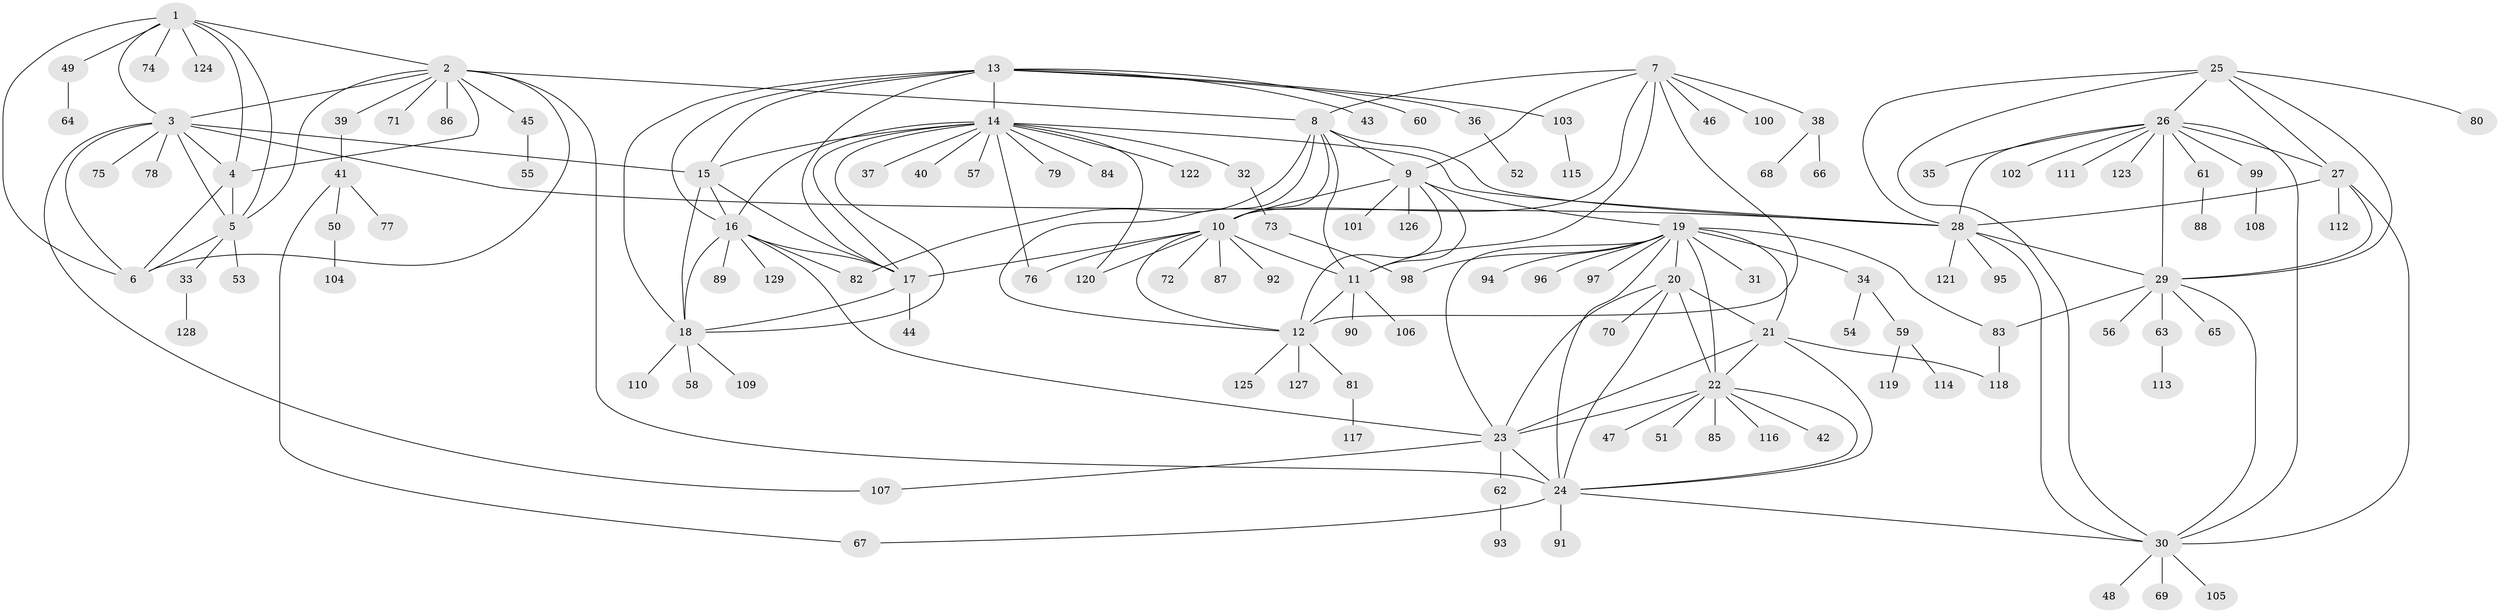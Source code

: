 // Generated by graph-tools (version 1.1) at 2025/02/03/09/25 03:02:43]
// undirected, 129 vertices, 192 edges
graph export_dot {
graph [start="1"]
  node [color=gray90,style=filled];
  1;
  2;
  3;
  4;
  5;
  6;
  7;
  8;
  9;
  10;
  11;
  12;
  13;
  14;
  15;
  16;
  17;
  18;
  19;
  20;
  21;
  22;
  23;
  24;
  25;
  26;
  27;
  28;
  29;
  30;
  31;
  32;
  33;
  34;
  35;
  36;
  37;
  38;
  39;
  40;
  41;
  42;
  43;
  44;
  45;
  46;
  47;
  48;
  49;
  50;
  51;
  52;
  53;
  54;
  55;
  56;
  57;
  58;
  59;
  60;
  61;
  62;
  63;
  64;
  65;
  66;
  67;
  68;
  69;
  70;
  71;
  72;
  73;
  74;
  75;
  76;
  77;
  78;
  79;
  80;
  81;
  82;
  83;
  84;
  85;
  86;
  87;
  88;
  89;
  90;
  91;
  92;
  93;
  94;
  95;
  96;
  97;
  98;
  99;
  100;
  101;
  102;
  103;
  104;
  105;
  106;
  107;
  108;
  109;
  110;
  111;
  112;
  113;
  114;
  115;
  116;
  117;
  118;
  119;
  120;
  121;
  122;
  123;
  124;
  125;
  126;
  127;
  128;
  129;
  1 -- 2;
  1 -- 3;
  1 -- 4;
  1 -- 5;
  1 -- 6;
  1 -- 49;
  1 -- 74;
  1 -- 124;
  2 -- 3;
  2 -- 4;
  2 -- 5;
  2 -- 6;
  2 -- 8;
  2 -- 24;
  2 -- 39;
  2 -- 45;
  2 -- 71;
  2 -- 86;
  3 -- 4;
  3 -- 5;
  3 -- 6;
  3 -- 15;
  3 -- 28;
  3 -- 75;
  3 -- 78;
  3 -- 107;
  4 -- 5;
  4 -- 6;
  5 -- 6;
  5 -- 33;
  5 -- 53;
  7 -- 8;
  7 -- 9;
  7 -- 10;
  7 -- 11;
  7 -- 12;
  7 -- 38;
  7 -- 46;
  7 -- 100;
  8 -- 9;
  8 -- 10;
  8 -- 11;
  8 -- 12;
  8 -- 28;
  8 -- 82;
  9 -- 10;
  9 -- 11;
  9 -- 12;
  9 -- 19;
  9 -- 101;
  9 -- 126;
  10 -- 11;
  10 -- 12;
  10 -- 17;
  10 -- 72;
  10 -- 76;
  10 -- 87;
  10 -- 92;
  10 -- 120;
  11 -- 12;
  11 -- 90;
  11 -- 106;
  12 -- 81;
  12 -- 125;
  12 -- 127;
  13 -- 14;
  13 -- 15;
  13 -- 16;
  13 -- 17;
  13 -- 18;
  13 -- 36;
  13 -- 43;
  13 -- 60;
  13 -- 103;
  14 -- 15;
  14 -- 16;
  14 -- 17;
  14 -- 18;
  14 -- 28;
  14 -- 32;
  14 -- 37;
  14 -- 40;
  14 -- 57;
  14 -- 76;
  14 -- 79;
  14 -- 84;
  14 -- 120;
  14 -- 122;
  15 -- 16;
  15 -- 17;
  15 -- 18;
  16 -- 17;
  16 -- 18;
  16 -- 23;
  16 -- 82;
  16 -- 89;
  16 -- 129;
  17 -- 18;
  17 -- 44;
  18 -- 58;
  18 -- 109;
  18 -- 110;
  19 -- 20;
  19 -- 21;
  19 -- 22;
  19 -- 23;
  19 -- 24;
  19 -- 31;
  19 -- 34;
  19 -- 83;
  19 -- 94;
  19 -- 96;
  19 -- 97;
  19 -- 98;
  20 -- 21;
  20 -- 22;
  20 -- 23;
  20 -- 24;
  20 -- 70;
  21 -- 22;
  21 -- 23;
  21 -- 24;
  21 -- 118;
  22 -- 23;
  22 -- 24;
  22 -- 42;
  22 -- 47;
  22 -- 51;
  22 -- 85;
  22 -- 116;
  23 -- 24;
  23 -- 62;
  23 -- 107;
  24 -- 30;
  24 -- 67;
  24 -- 91;
  25 -- 26;
  25 -- 27;
  25 -- 28;
  25 -- 29;
  25 -- 30;
  25 -- 80;
  26 -- 27;
  26 -- 28;
  26 -- 29;
  26 -- 30;
  26 -- 35;
  26 -- 61;
  26 -- 99;
  26 -- 102;
  26 -- 111;
  26 -- 123;
  27 -- 28;
  27 -- 29;
  27 -- 30;
  27 -- 112;
  28 -- 29;
  28 -- 30;
  28 -- 95;
  28 -- 121;
  29 -- 30;
  29 -- 56;
  29 -- 63;
  29 -- 65;
  29 -- 83;
  30 -- 48;
  30 -- 69;
  30 -- 105;
  32 -- 73;
  33 -- 128;
  34 -- 54;
  34 -- 59;
  36 -- 52;
  38 -- 66;
  38 -- 68;
  39 -- 41;
  41 -- 50;
  41 -- 67;
  41 -- 77;
  45 -- 55;
  49 -- 64;
  50 -- 104;
  59 -- 114;
  59 -- 119;
  61 -- 88;
  62 -- 93;
  63 -- 113;
  73 -- 98;
  81 -- 117;
  83 -- 118;
  99 -- 108;
  103 -- 115;
}

